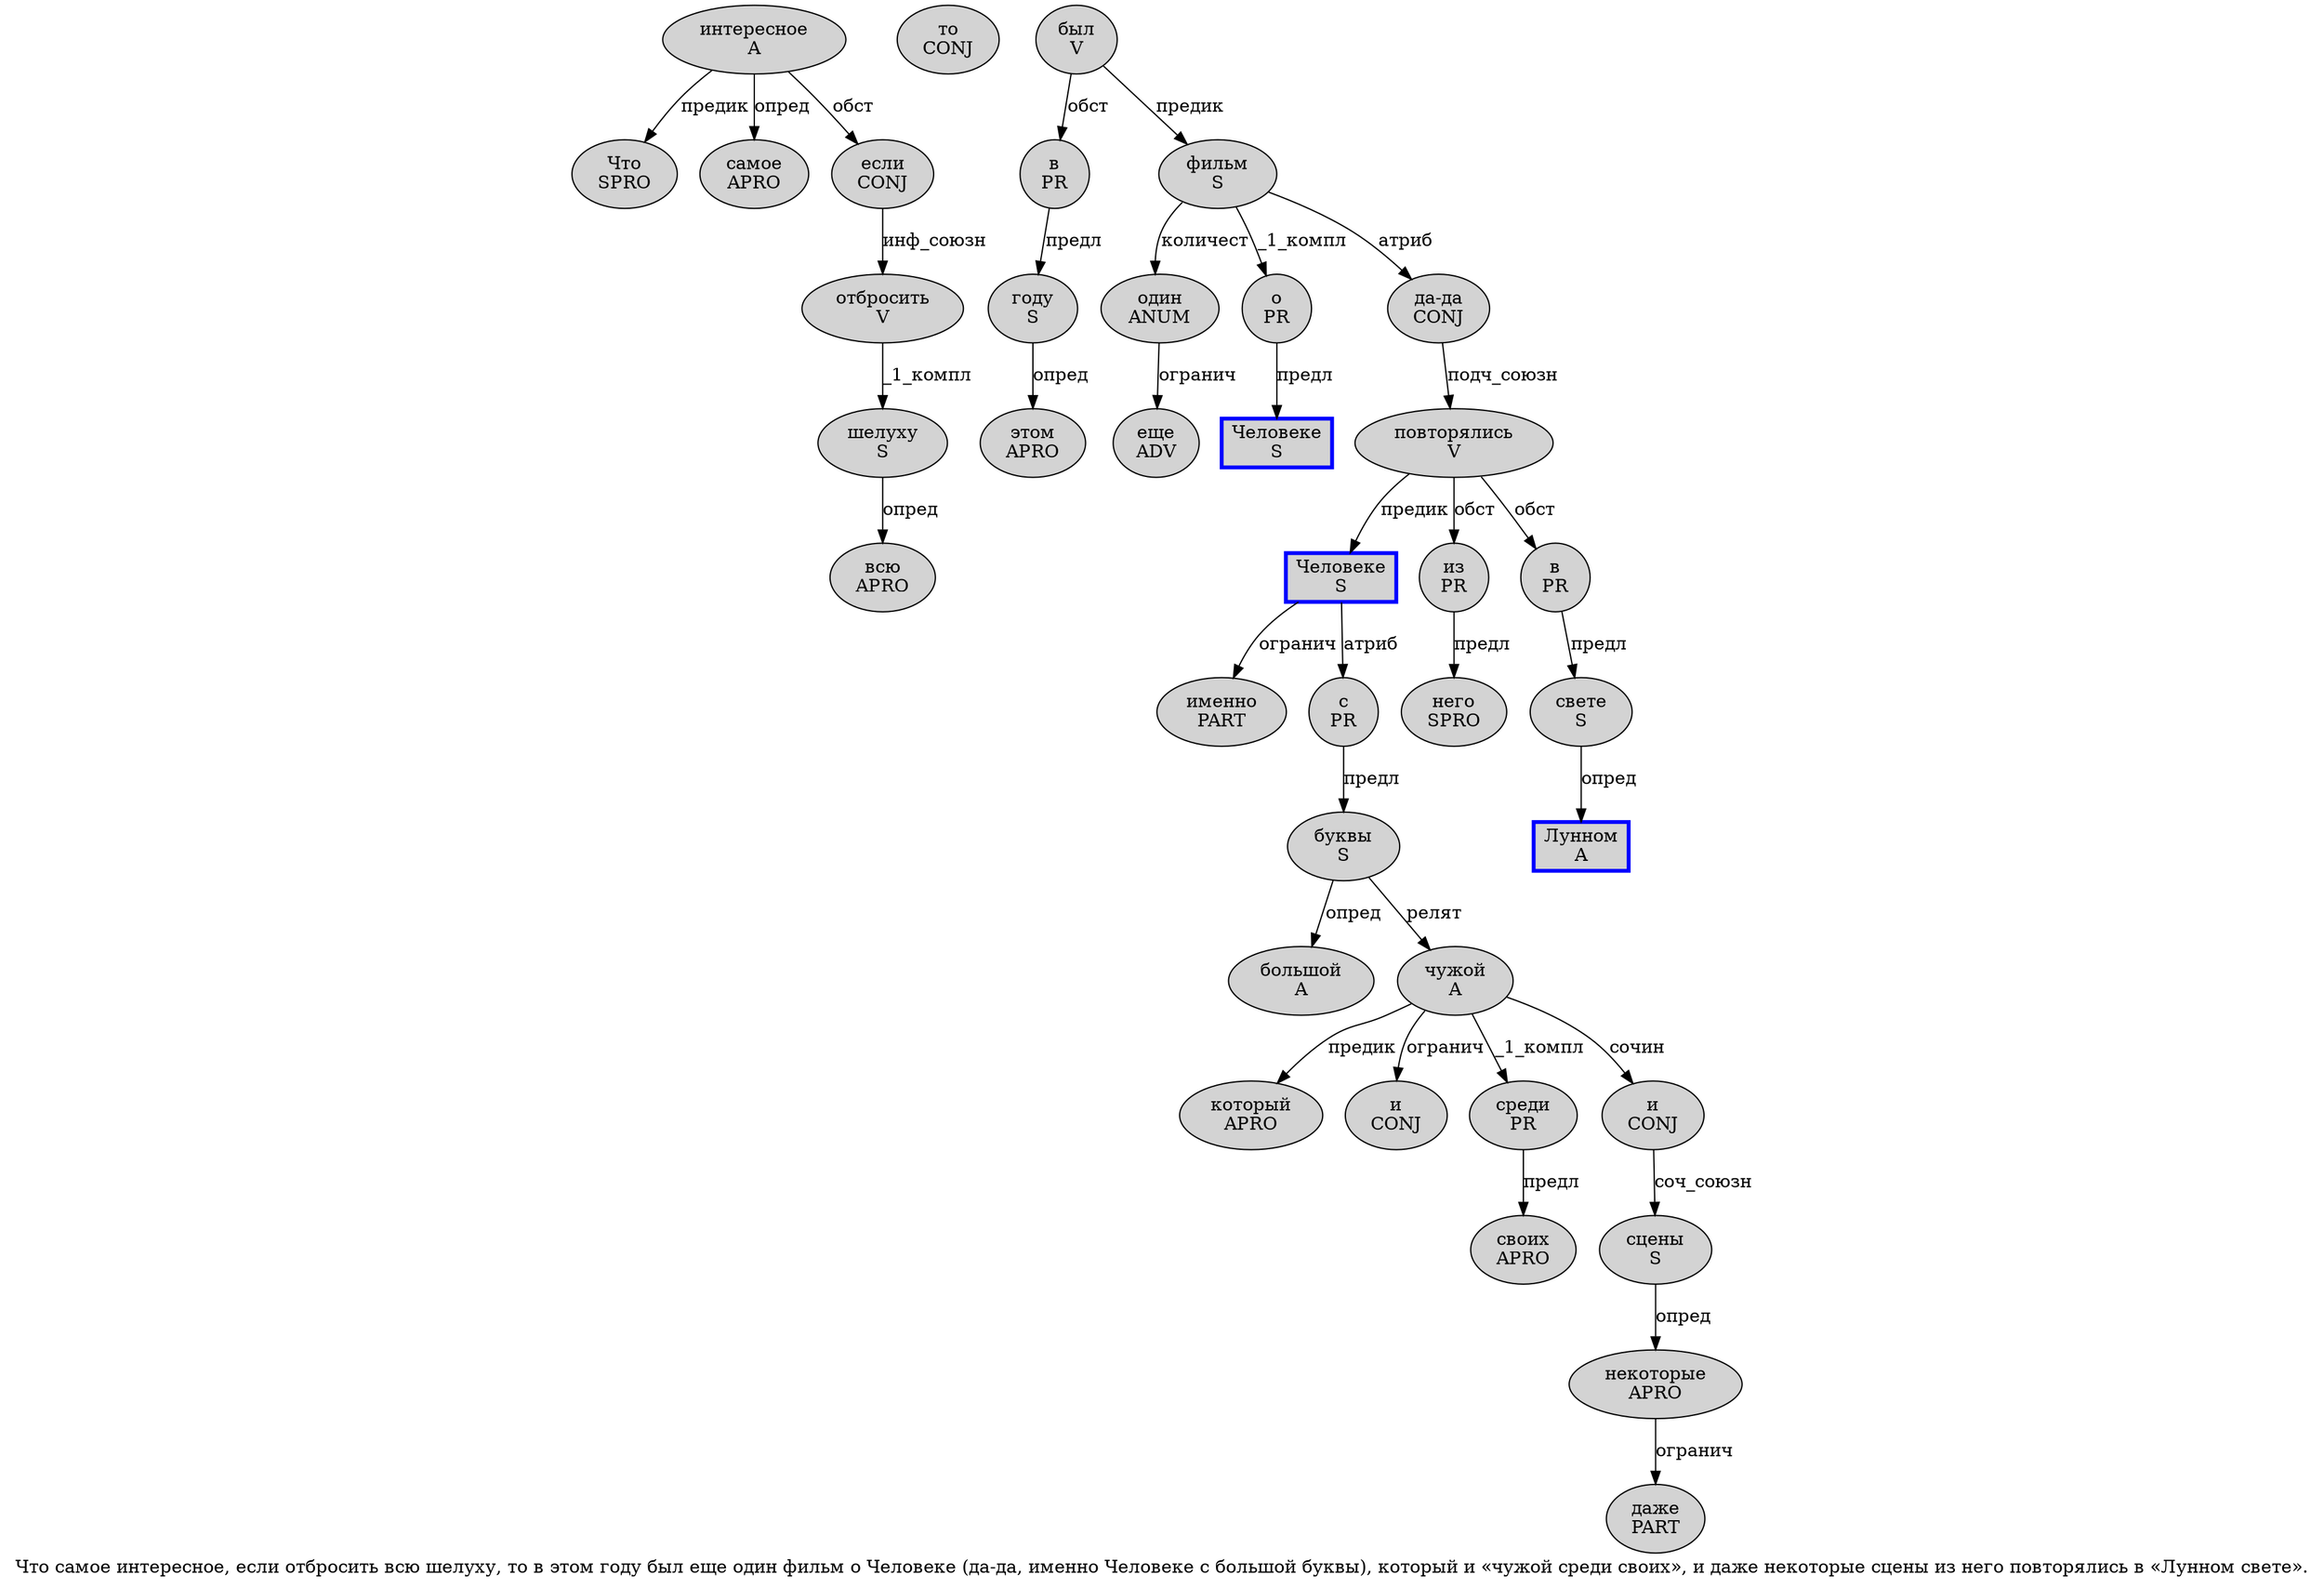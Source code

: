 digraph SENTENCE_4224 {
	graph [label="Что самое интересное, если отбросить всю шелуху, то в этом году был еще один фильм о Человеке (да-да, именно Человеке с большой буквы), который и «чужой среди своих», и даже некоторые сцены из него повторялись в «Лунном свете»."]
	node [style=filled]
		0 [label="Что
SPRO" color="" fillcolor=lightgray penwidth=1 shape=ellipse]
		1 [label="самое
APRO" color="" fillcolor=lightgray penwidth=1 shape=ellipse]
		2 [label="интересное
A" color="" fillcolor=lightgray penwidth=1 shape=ellipse]
		4 [label="если
CONJ" color="" fillcolor=lightgray penwidth=1 shape=ellipse]
		5 [label="отбросить
V" color="" fillcolor=lightgray penwidth=1 shape=ellipse]
		6 [label="всю
APRO" color="" fillcolor=lightgray penwidth=1 shape=ellipse]
		7 [label="шелуху
S" color="" fillcolor=lightgray penwidth=1 shape=ellipse]
		9 [label="то
CONJ" color="" fillcolor=lightgray penwidth=1 shape=ellipse]
		10 [label="в
PR" color="" fillcolor=lightgray penwidth=1 shape=ellipse]
		11 [label="этом
APRO" color="" fillcolor=lightgray penwidth=1 shape=ellipse]
		12 [label="году
S" color="" fillcolor=lightgray penwidth=1 shape=ellipse]
		13 [label="был
V" color="" fillcolor=lightgray penwidth=1 shape=ellipse]
		14 [label="еще
ADV" color="" fillcolor=lightgray penwidth=1 shape=ellipse]
		15 [label="один
ANUM" color="" fillcolor=lightgray penwidth=1 shape=ellipse]
		16 [label="фильм
S" color="" fillcolor=lightgray penwidth=1 shape=ellipse]
		17 [label="о
PR" color="" fillcolor=lightgray penwidth=1 shape=ellipse]
		18 [label="Человеке
S" color=blue fillcolor=lightgray penwidth=3 shape=box]
		20 [label="да-да
CONJ" color="" fillcolor=lightgray penwidth=1 shape=ellipse]
		22 [label="именно
PART" color="" fillcolor=lightgray penwidth=1 shape=ellipse]
		23 [label="Человеке
S" color=blue fillcolor=lightgray penwidth=3 shape=box]
		24 [label="с
PR" color="" fillcolor=lightgray penwidth=1 shape=ellipse]
		25 [label="большой
A" color="" fillcolor=lightgray penwidth=1 shape=ellipse]
		26 [label="буквы
S" color="" fillcolor=lightgray penwidth=1 shape=ellipse]
		29 [label="который
APRO" color="" fillcolor=lightgray penwidth=1 shape=ellipse]
		30 [label="и
CONJ" color="" fillcolor=lightgray penwidth=1 shape=ellipse]
		32 [label="чужой
A" color="" fillcolor=lightgray penwidth=1 shape=ellipse]
		33 [label="среди
PR" color="" fillcolor=lightgray penwidth=1 shape=ellipse]
		34 [label="своих
APRO" color="" fillcolor=lightgray penwidth=1 shape=ellipse]
		37 [label="и
CONJ" color="" fillcolor=lightgray penwidth=1 shape=ellipse]
		38 [label="даже
PART" color="" fillcolor=lightgray penwidth=1 shape=ellipse]
		39 [label="некоторые
APRO" color="" fillcolor=lightgray penwidth=1 shape=ellipse]
		40 [label="сцены
S" color="" fillcolor=lightgray penwidth=1 shape=ellipse]
		41 [label="из
PR" color="" fillcolor=lightgray penwidth=1 shape=ellipse]
		42 [label="него
SPRO" color="" fillcolor=lightgray penwidth=1 shape=ellipse]
		43 [label="повторялись
V" color="" fillcolor=lightgray penwidth=1 shape=ellipse]
		44 [label="в
PR" color="" fillcolor=lightgray penwidth=1 shape=ellipse]
		46 [label="Лунном
A" color=blue fillcolor=lightgray penwidth=3 shape=box]
		47 [label="свете
S" color="" fillcolor=lightgray penwidth=1 shape=ellipse]
			39 -> 38 [label="огранич"]
			7 -> 6 [label="опред"]
			47 -> 46 [label="опред"]
			20 -> 43 [label="подч_союзн"]
			37 -> 40 [label="соч_союзн"]
			32 -> 29 [label="предик"]
			32 -> 30 [label="огранич"]
			32 -> 33 [label="_1_компл"]
			32 -> 37 [label="сочин"]
			12 -> 11 [label="опред"]
			15 -> 14 [label="огранич"]
			24 -> 26 [label="предл"]
			40 -> 39 [label="опред"]
			10 -> 12 [label="предл"]
			26 -> 25 [label="опред"]
			26 -> 32 [label="релят"]
			44 -> 47 [label="предл"]
			23 -> 22 [label="огранич"]
			23 -> 24 [label="атриб"]
			33 -> 34 [label="предл"]
			4 -> 5 [label="инф_союзн"]
			13 -> 10 [label="обст"]
			13 -> 16 [label="предик"]
			43 -> 23 [label="предик"]
			43 -> 41 [label="обст"]
			43 -> 44 [label="обст"]
			16 -> 15 [label="количест"]
			16 -> 17 [label="_1_компл"]
			16 -> 20 [label="атриб"]
			5 -> 7 [label="_1_компл"]
			2 -> 0 [label="предик"]
			2 -> 1 [label="опред"]
			2 -> 4 [label="обст"]
			41 -> 42 [label="предл"]
			17 -> 18 [label="предл"]
}